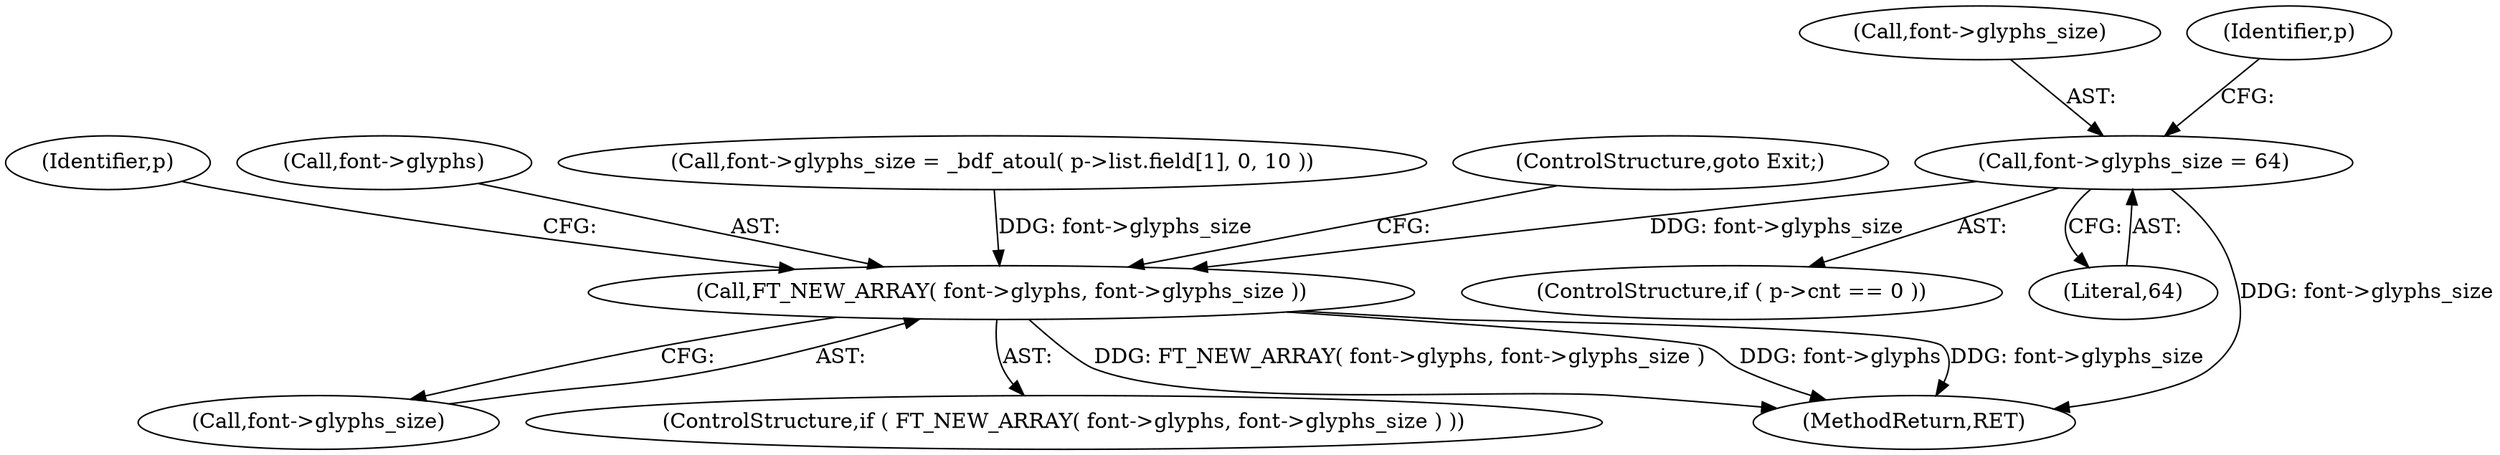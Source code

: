 digraph "0_savannah_07bdb6e289c7954e2a533039dc93c1c136099d2d@pointer" {
"1000298" [label="(Call,font->glyphs_size = 64)"];
"1000315" [label="(Call,FT_NEW_ARRAY( font->glyphs, font->glyphs_size ))"];
"1000292" [label="(ControlStructure,if ( p->cnt == 0 ))"];
"1000315" [label="(Call,FT_NEW_ARRAY( font->glyphs, font->glyphs_size ))"];
"1000319" [label="(Call,font->glyphs_size)"];
"1000299" [label="(Call,font->glyphs_size)"];
"1000325" [label="(Identifier,p)"];
"1000302" [label="(Literal,64)"];
"1000314" [label="(ControlStructure,if ( FT_NEW_ARRAY( font->glyphs, font->glyphs_size ) ))"];
"1000316" [label="(Call,font->glyphs)"];
"1000278" [label="(Call,font->glyphs_size = _bdf_atoul( p->list.field[1], 0, 10 ))"];
"1001568" [label="(MethodReturn,RET)"];
"1000322" [label="(ControlStructure,goto Exit;)"];
"1000306" [label="(Identifier,p)"];
"1000298" [label="(Call,font->glyphs_size = 64)"];
"1000298" -> "1000292"  [label="AST: "];
"1000298" -> "1000302"  [label="CFG: "];
"1000299" -> "1000298"  [label="AST: "];
"1000302" -> "1000298"  [label="AST: "];
"1000306" -> "1000298"  [label="CFG: "];
"1000298" -> "1001568"  [label="DDG: font->glyphs_size"];
"1000298" -> "1000315"  [label="DDG: font->glyphs_size"];
"1000315" -> "1000314"  [label="AST: "];
"1000315" -> "1000319"  [label="CFG: "];
"1000316" -> "1000315"  [label="AST: "];
"1000319" -> "1000315"  [label="AST: "];
"1000322" -> "1000315"  [label="CFG: "];
"1000325" -> "1000315"  [label="CFG: "];
"1000315" -> "1001568"  [label="DDG: FT_NEW_ARRAY( font->glyphs, font->glyphs_size )"];
"1000315" -> "1001568"  [label="DDG: font->glyphs"];
"1000315" -> "1001568"  [label="DDG: font->glyphs_size"];
"1000278" -> "1000315"  [label="DDG: font->glyphs_size"];
}
